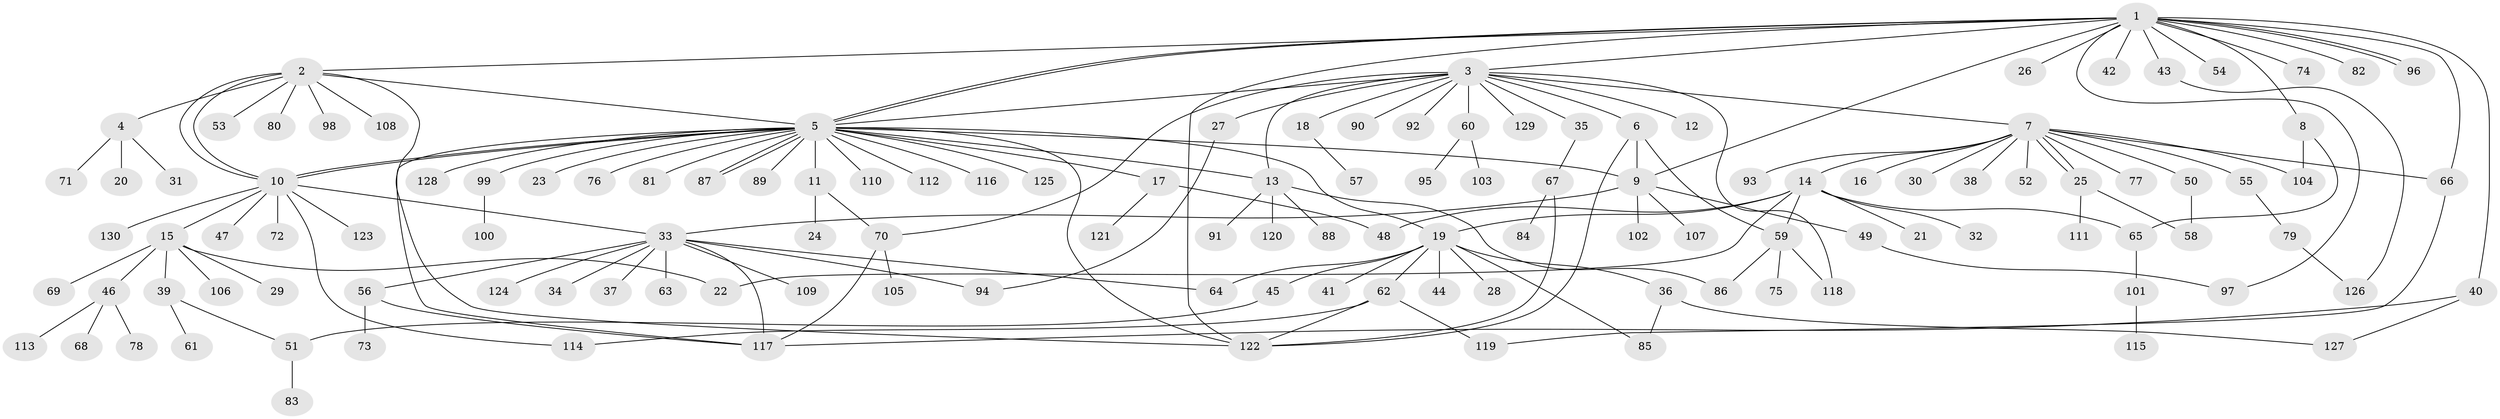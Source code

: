 // Generated by graph-tools (version 1.1) at 2025/11/02/27/25 16:11:10]
// undirected, 130 vertices, 171 edges
graph export_dot {
graph [start="1"]
  node [color=gray90,style=filled];
  1;
  2;
  3;
  4;
  5;
  6;
  7;
  8;
  9;
  10;
  11;
  12;
  13;
  14;
  15;
  16;
  17;
  18;
  19;
  20;
  21;
  22;
  23;
  24;
  25;
  26;
  27;
  28;
  29;
  30;
  31;
  32;
  33;
  34;
  35;
  36;
  37;
  38;
  39;
  40;
  41;
  42;
  43;
  44;
  45;
  46;
  47;
  48;
  49;
  50;
  51;
  52;
  53;
  54;
  55;
  56;
  57;
  58;
  59;
  60;
  61;
  62;
  63;
  64;
  65;
  66;
  67;
  68;
  69;
  70;
  71;
  72;
  73;
  74;
  75;
  76;
  77;
  78;
  79;
  80;
  81;
  82;
  83;
  84;
  85;
  86;
  87;
  88;
  89;
  90;
  91;
  92;
  93;
  94;
  95;
  96;
  97;
  98;
  99;
  100;
  101;
  102;
  103;
  104;
  105;
  106;
  107;
  108;
  109;
  110;
  111;
  112;
  113;
  114;
  115;
  116;
  117;
  118;
  119;
  120;
  121;
  122;
  123;
  124;
  125;
  126;
  127;
  128;
  129;
  130;
  1 -- 2;
  1 -- 3;
  1 -- 5;
  1 -- 5;
  1 -- 8;
  1 -- 9;
  1 -- 26;
  1 -- 40;
  1 -- 42;
  1 -- 43;
  1 -- 54;
  1 -- 66;
  1 -- 74;
  1 -- 82;
  1 -- 96;
  1 -- 96;
  1 -- 97;
  1 -- 122;
  2 -- 4;
  2 -- 5;
  2 -- 10;
  2 -- 10;
  2 -- 53;
  2 -- 80;
  2 -- 98;
  2 -- 108;
  2 -- 122;
  3 -- 5;
  3 -- 6;
  3 -- 7;
  3 -- 12;
  3 -- 13;
  3 -- 18;
  3 -- 27;
  3 -- 35;
  3 -- 60;
  3 -- 70;
  3 -- 90;
  3 -- 92;
  3 -- 118;
  3 -- 129;
  4 -- 20;
  4 -- 31;
  4 -- 71;
  5 -- 9;
  5 -- 10;
  5 -- 10;
  5 -- 11;
  5 -- 13;
  5 -- 17;
  5 -- 19;
  5 -- 23;
  5 -- 76;
  5 -- 81;
  5 -- 87;
  5 -- 87;
  5 -- 89;
  5 -- 99;
  5 -- 110;
  5 -- 112;
  5 -- 116;
  5 -- 117;
  5 -- 122;
  5 -- 125;
  5 -- 128;
  6 -- 9;
  6 -- 59;
  6 -- 122;
  7 -- 14;
  7 -- 16;
  7 -- 25;
  7 -- 25;
  7 -- 30;
  7 -- 38;
  7 -- 50;
  7 -- 52;
  7 -- 55;
  7 -- 66;
  7 -- 77;
  7 -- 93;
  7 -- 104;
  8 -- 65;
  8 -- 104;
  9 -- 33;
  9 -- 49;
  9 -- 102;
  9 -- 107;
  10 -- 15;
  10 -- 33;
  10 -- 47;
  10 -- 72;
  10 -- 114;
  10 -- 123;
  10 -- 130;
  11 -- 24;
  11 -- 70;
  13 -- 86;
  13 -- 88;
  13 -- 91;
  13 -- 120;
  14 -- 19;
  14 -- 21;
  14 -- 22;
  14 -- 32;
  14 -- 48;
  14 -- 59;
  14 -- 65;
  15 -- 22;
  15 -- 29;
  15 -- 39;
  15 -- 46;
  15 -- 69;
  15 -- 106;
  17 -- 48;
  17 -- 121;
  18 -- 57;
  19 -- 28;
  19 -- 36;
  19 -- 41;
  19 -- 44;
  19 -- 45;
  19 -- 62;
  19 -- 64;
  19 -- 85;
  25 -- 58;
  25 -- 111;
  27 -- 94;
  33 -- 34;
  33 -- 37;
  33 -- 56;
  33 -- 63;
  33 -- 64;
  33 -- 94;
  33 -- 109;
  33 -- 117;
  33 -- 124;
  35 -- 67;
  36 -- 85;
  36 -- 127;
  39 -- 51;
  39 -- 61;
  40 -- 117;
  40 -- 127;
  43 -- 126;
  45 -- 51;
  46 -- 68;
  46 -- 78;
  46 -- 113;
  49 -- 97;
  50 -- 58;
  51 -- 83;
  55 -- 79;
  56 -- 73;
  56 -- 117;
  59 -- 75;
  59 -- 86;
  59 -- 118;
  60 -- 95;
  60 -- 103;
  62 -- 114;
  62 -- 119;
  62 -- 122;
  65 -- 101;
  66 -- 119;
  67 -- 84;
  67 -- 122;
  70 -- 105;
  70 -- 117;
  79 -- 126;
  99 -- 100;
  101 -- 115;
}
